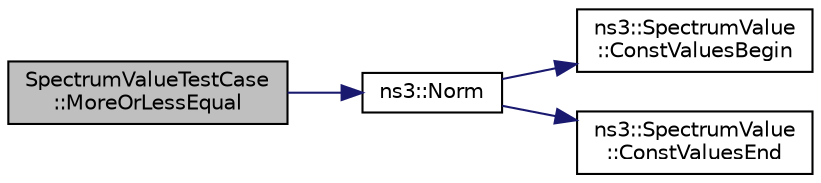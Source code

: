 digraph "SpectrumValueTestCase::MoreOrLessEqual"
{
  edge [fontname="Helvetica",fontsize="10",labelfontname="Helvetica",labelfontsize="10"];
  node [fontname="Helvetica",fontsize="10",shape=record];
  rankdir="LR";
  Node1 [label="SpectrumValueTestCase\l::MoreOrLessEqual",height=0.2,width=0.4,color="black", fillcolor="grey75", style="filled", fontcolor="black"];
  Node1 -> Node2 [color="midnightblue",fontsize="10",style="solid"];
  Node2 [label="ns3::Norm",height=0.2,width=0.4,color="black", fillcolor="white", style="filled",URL="$d7/d2e/namespacens3.html#a929727240faf05726072f417f657f654"];
  Node2 -> Node3 [color="midnightblue",fontsize="10",style="solid"];
  Node3 [label="ns3::SpectrumValue\l::ConstValuesBegin",height=0.2,width=0.4,color="black", fillcolor="white", style="filled",URL="$d5/d6e/classns3_1_1SpectrumValue.html#aad6900431bd0554b3ba9a00691c2393b"];
  Node2 -> Node4 [color="midnightblue",fontsize="10",style="solid"];
  Node4 [label="ns3::SpectrumValue\l::ConstValuesEnd",height=0.2,width=0.4,color="black", fillcolor="white", style="filled",URL="$d5/d6e/classns3_1_1SpectrumValue.html#ab5c2fbde4e06be7c0e4d7a0755c607be"];
}
